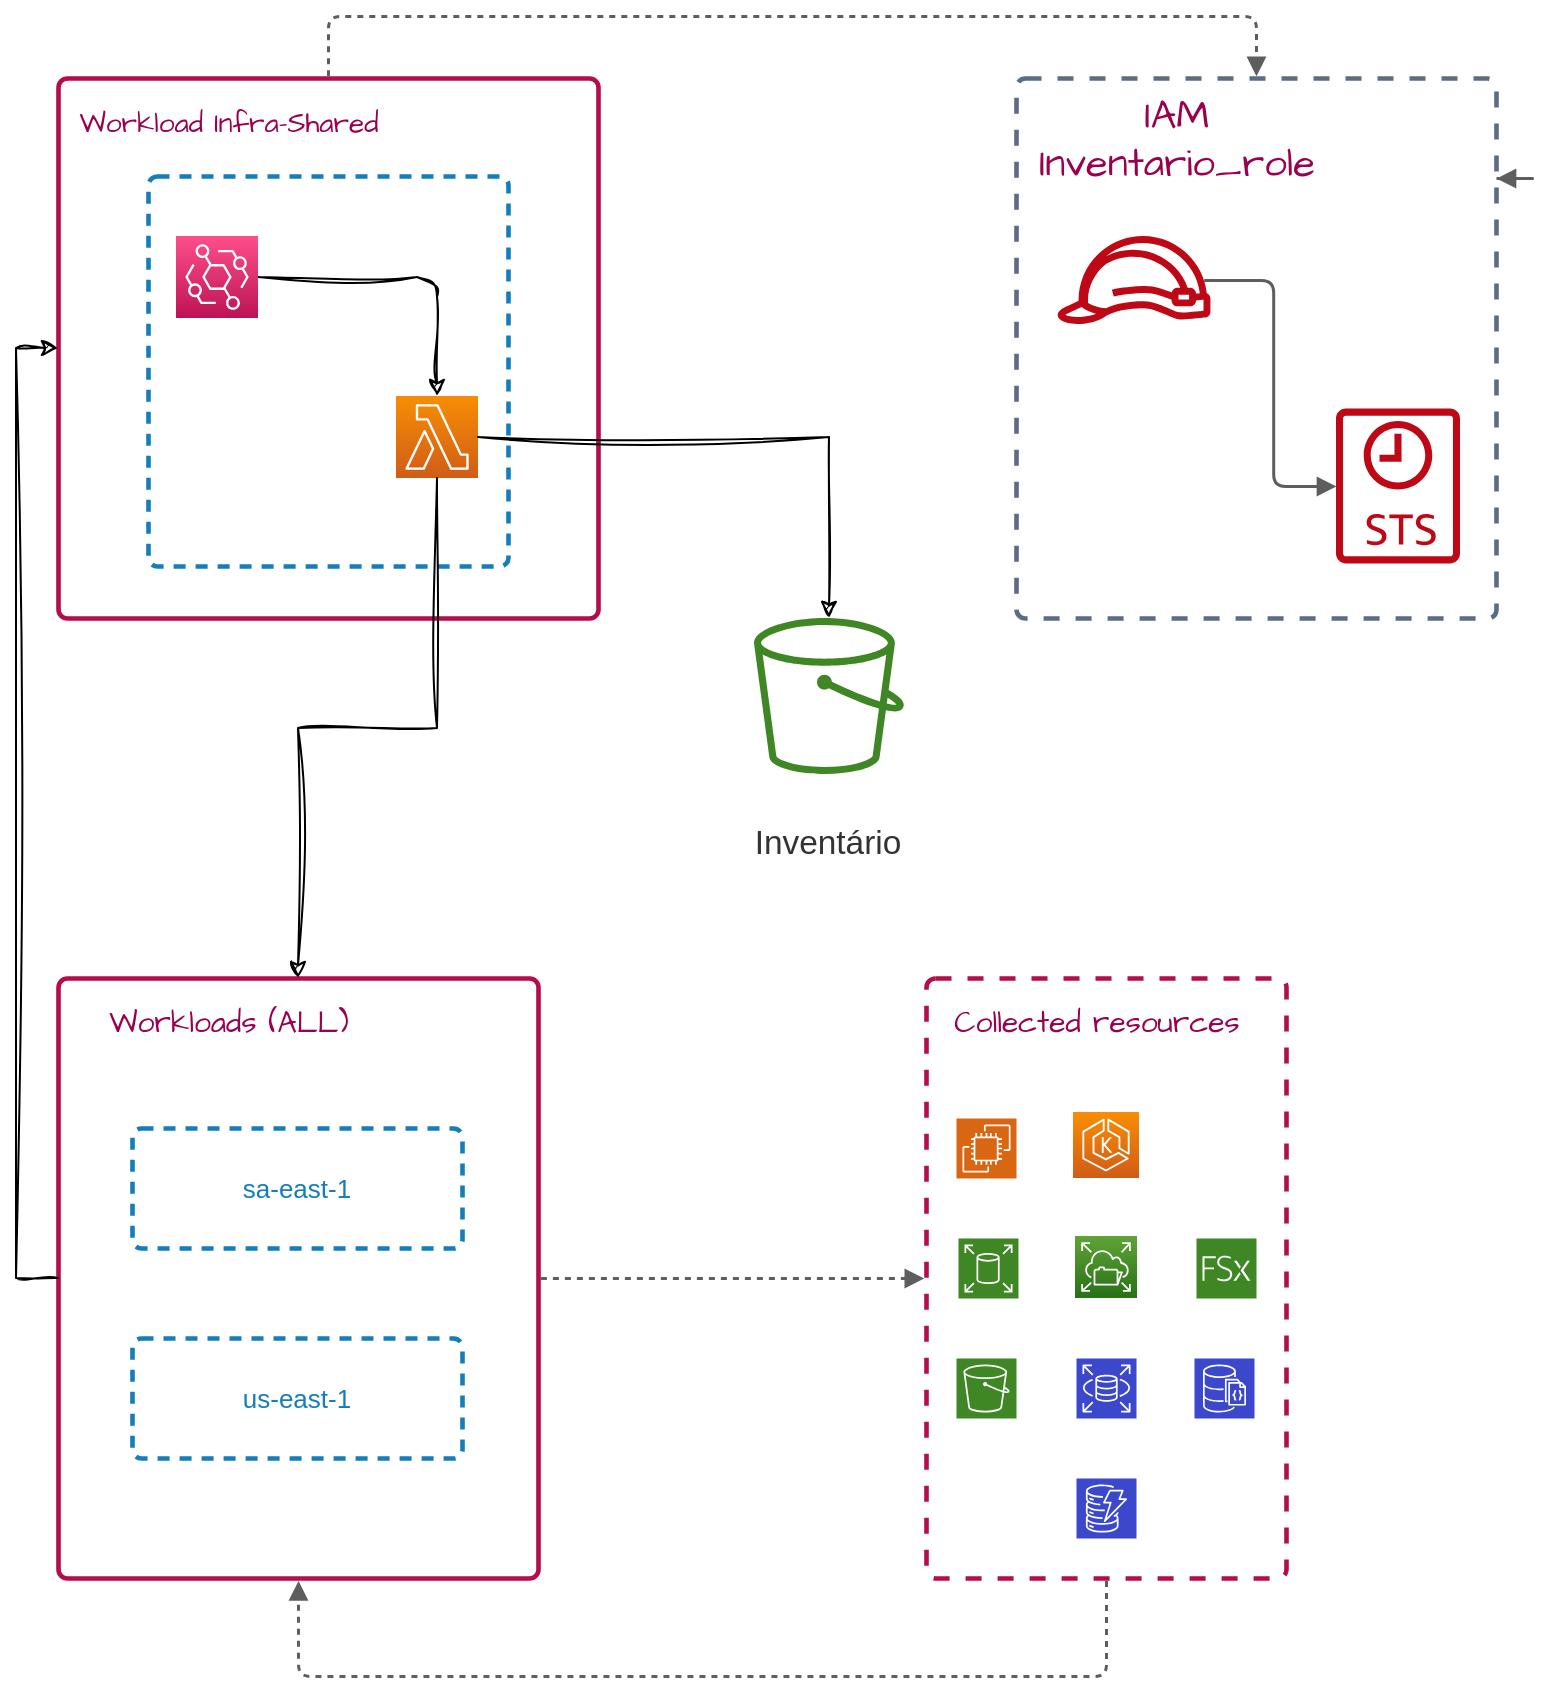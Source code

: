 <mxfile version="21.2.9" type="github">
  <diagram name="Página-1" id="VzRooWuVWmmBLkSY3yeb">
    <mxGraphModel dx="1707" dy="2822" grid="1" gridSize="10" guides="1" tooltips="1" connect="1" arrows="1" fold="1" page="1" pageScale="1" pageWidth="827" pageHeight="1169" math="0" shadow="0">
      <root>
        <mxCell id="0" />
        <mxCell id="1" parent="0" />
        <mxCell id="jStCBAq80HZp-Zrw6Ssf-65" value="" style="html=1;overflow=block;blockSpacing=1;whiteSpace=wrap;fontSize=13;fontColor=#147eba;spacing=0;strokeColor=#147eba;strokeOpacity=100;fillOpacity=0;rounded=1;absoluteArcSize=1;arcSize=9;fillColor=#ffffff;dashed=1;fixDash=1;dashPattern=6 5;strokeWidth=2.3;container=1;pointerEvents=0;collapsible=0;recursiveResize=0;lucidId=LxP5GGNBBhqn;" vertex="1" parent="1">
          <mxGeometry x="-44" y="-1670" width="180" height="195" as="geometry" />
        </mxCell>
        <mxCell id="jStCBAq80HZp-Zrw6Ssf-66" value="" style="html=1;overflow=block;blockSpacing=1;whiteSpace=wrap;fontSize=13;fontColor=#b40c4c;spacing=0;strokeColor=#b40c4c;strokeOpacity=100;fillOpacity=0;rounded=1;absoluteArcSize=1;arcSize=9;fillColor=#ffffff;strokeWidth=2.3;container=1;pointerEvents=0;collapsible=0;recursiveResize=0;lucidId=LxP5gSmfZ6k8;" vertex="1" parent="1">
          <mxGeometry x="-89" y="-1719" width="270" height="270" as="geometry" />
        </mxCell>
        <mxCell id="jStCBAq80HZp-Zrw6Ssf-97" value="" style="sketch=0;points=[[0,0,0],[0.25,0,0],[0.5,0,0],[0.75,0,0],[1,0,0],[0,1,0],[0.25,1,0],[0.5,1,0],[0.75,1,0],[1,1,0],[0,0.25,0],[0,0.5,0],[0,0.75,0],[1,0.25,0],[1,0.5,0],[1,0.75,0]];outlineConnect=0;fontColor=#232F3E;gradientColor=#F78E04;gradientDirection=north;fillColor=#D05C17;strokeColor=#ffffff;dashed=0;verticalLabelPosition=bottom;verticalAlign=top;align=center;html=1;fontSize=12;fontStyle=0;aspect=fixed;shape=mxgraph.aws4.resourceIcon;resIcon=mxgraph.aws4.lambda;hachureGap=4;jiggle=2;curveFitting=1;fontFamily=Architects Daughter;fontSource=https%3A%2F%2Ffonts.googleapis.com%2Fcss%3Ffamily%3DArchitects%2BDaughter;" vertex="1" parent="jStCBAq80HZp-Zrw6Ssf-66">
          <mxGeometry x="169" y="159" width="41" height="41" as="geometry" />
        </mxCell>
        <mxCell id="jStCBAq80HZp-Zrw6Ssf-98" value="&lt;font color=&quot;#99004d&quot; style=&quot;font-size: 14px;&quot;&gt;Workload Infra-Shared&lt;/font&gt;" style="text;html=1;align=center;verticalAlign=middle;resizable=0;points=[];autosize=1;strokeColor=none;fillColor=none;fontSize=20;fontFamily=Architects Daughter;" vertex="1" parent="jStCBAq80HZp-Zrw6Ssf-66">
          <mxGeometry width="170" height="40" as="geometry" />
        </mxCell>
        <mxCell id="jStCBAq80HZp-Zrw6Ssf-105" style="edgeStyle=orthogonalEdgeStyle;sketch=1;hachureGap=4;jiggle=2;curveFitting=1;orthogonalLoop=1;jettySize=auto;html=1;entryX=0.5;entryY=0;entryDx=0;entryDy=0;entryPerimeter=0;fontFamily=Architects Daughter;fontSource=https%3A%2F%2Ffonts.googleapis.com%2Fcss%3Ffamily%3DArchitects%2BDaughter;fontSize=16;rounded=1;jumpStyle=none;" edge="1" parent="jStCBAq80HZp-Zrw6Ssf-66" source="jStCBAq80HZp-Zrw6Ssf-103" target="jStCBAq80HZp-Zrw6Ssf-97">
          <mxGeometry relative="1" as="geometry" />
        </mxCell>
        <mxCell id="jStCBAq80HZp-Zrw6Ssf-103" value="" style="sketch=0;points=[[0,0,0],[0.25,0,0],[0.5,0,0],[0.75,0,0],[1,0,0],[0,1,0],[0.25,1,0],[0.5,1,0],[0.75,1,0],[1,1,0],[0,0.25,0],[0,0.5,0],[0,0.75,0],[1,0.25,0],[1,0.5,0],[1,0.75,0]];outlineConnect=0;fontColor=#232F3E;gradientColor=#FF4F8B;gradientDirection=north;fillColor=#BC1356;strokeColor=#ffffff;dashed=0;verticalLabelPosition=bottom;verticalAlign=top;align=center;html=1;fontSize=12;fontStyle=0;aspect=fixed;shape=mxgraph.aws4.resourceIcon;resIcon=mxgraph.aws4.eventbridge;hachureGap=4;jiggle=2;curveFitting=1;fontFamily=Architects Daughter;fontSource=https%3A%2F%2Ffonts.googleapis.com%2Fcss%3Ffamily%3DArchitects%2BDaughter;" vertex="1" parent="jStCBAq80HZp-Zrw6Ssf-66">
          <mxGeometry x="59" y="79" width="41" height="41" as="geometry" />
        </mxCell>
        <mxCell id="jStCBAq80HZp-Zrw6Ssf-67" value="" style="html=1;overflow=block;blockSpacing=1;whiteSpace=wrap;fontSize=13;fontColor=#b40c4c;spacing=0;strokeColor=#b40c4c;strokeOpacity=100;fillOpacity=0;rounded=1;absoluteArcSize=1;arcSize=9;fillColor=#ffffff;strokeWidth=2.3;container=1;pointerEvents=0;collapsible=0;recursiveResize=0;lucidId=LxP5~-gnvn33;" vertex="1" parent="1">
          <mxGeometry x="-89" y="-1269" width="240" height="300" as="geometry" />
        </mxCell>
        <mxCell id="jStCBAq80HZp-Zrw6Ssf-101" value="&lt;font color=&quot;#99004d&quot; style=&quot;font-size: 15px;&quot;&gt;Workloads (ALL)&lt;/font&gt;" style="text;html=1;align=center;verticalAlign=middle;resizable=0;points=[];autosize=1;strokeColor=none;fillColor=none;fontSize=20;fontFamily=Architects Daughter;" vertex="1" parent="jStCBAq80HZp-Zrw6Ssf-67">
          <mxGeometry x="15" width="140" height="40" as="geometry" />
        </mxCell>
        <mxCell id="jStCBAq80HZp-Zrw6Ssf-68" value="sa-east-1" style="html=1;overflow=block;blockSpacing=1;whiteSpace=wrap;fontSize=13;fontColor=#147eba;spacing=0;strokeColor=#147eba;strokeOpacity=100;fillOpacity=0;rounded=1;absoluteArcSize=1;arcSize=9;fillColor=#ffffff;dashed=1;fixDash=1;dashPattern=6 5;strokeWidth=2.3;container=1;pointerEvents=0;collapsible=0;recursiveResize=0;lucidId=LxP58ap9dD4S;" vertex="1" parent="1">
          <mxGeometry x="-52" y="-1194" width="165" height="60" as="geometry" />
        </mxCell>
        <mxCell id="jStCBAq80HZp-Zrw6Ssf-69" value="us-east-1" style="html=1;overflow=block;blockSpacing=1;whiteSpace=wrap;fontSize=13;fontColor=#147eba;spacing=0;strokeColor=#147eba;strokeOpacity=100;fillOpacity=0;rounded=1;absoluteArcSize=1;arcSize=9;fillColor=#ffffff;dashed=1;fixDash=1;dashPattern=6 5;strokeWidth=2.3;container=1;pointerEvents=0;collapsible=0;recursiveResize=0;lucidId=LxP5Oyb40GwO;" vertex="1" parent="1">
          <mxGeometry x="-52" y="-1089" width="165" height="60" as="geometry" />
        </mxCell>
        <mxCell id="jStCBAq80HZp-Zrw6Ssf-70" value="" style="html=1;overflow=block;blockSpacing=1;whiteSpace=wrap;fontSize=18.5;fontColor=#5a6c86;fontStyle=1;spacing=0;strokeColor=#5a6c86;strokeOpacity=100;fillOpacity=0;rounded=1;absoluteArcSize=1;arcSize=9;fillColor=#ffffff;dashed=1;fixDash=1;dashPattern=8 8;strokeWidth=2.3;container=1;pointerEvents=0;collapsible=0;recursiveResize=0;lucidId=LxP5nYw_OTYY;" vertex="1" parent="1">
          <mxGeometry x="390" y="-1719" width="240" height="270" as="geometry" />
        </mxCell>
        <mxCell id="jStCBAq80HZp-Zrw6Ssf-102" value="&lt;font color=&quot;#99004d&quot; style=&quot;&quot;&gt;&lt;font style=&quot;font-size: 20px;&quot;&gt;IAM&lt;/font&gt;&lt;br&gt;&lt;font style=&quot;font-size: 20px;&quot;&gt;Inventario_role&lt;/font&gt;&lt;/font&gt;" style="text;html=1;align=center;verticalAlign=middle;resizable=0;points=[];autosize=1;strokeColor=none;fillColor=none;fontSize=20;fontFamily=Architects Daughter;" vertex="1" parent="jStCBAq80HZp-Zrw6Ssf-70">
          <mxGeometry width="160" height="60" as="geometry" />
        </mxCell>
        <mxCell id="jStCBAq80HZp-Zrw6Ssf-108" value="" style="sketch=0;outlineConnect=0;fontColor=#232F3E;gradientColor=none;fillColor=#BF0816;strokeColor=none;dashed=0;verticalLabelPosition=bottom;verticalAlign=top;align=center;html=1;fontSize=12;fontStyle=0;aspect=fixed;pointerEvents=1;shape=mxgraph.aws4.role;hachureGap=4;jiggle=2;curveFitting=1;fontFamily=Architects Daughter;fontSource=https%3A%2F%2Ffonts.googleapis.com%2Fcss%3Ffamily%3DArchitects%2BDaughter;" vertex="1" parent="jStCBAq80HZp-Zrw6Ssf-70">
          <mxGeometry x="20.0" y="79" width="78" height="44" as="geometry" />
        </mxCell>
        <mxCell id="jStCBAq80HZp-Zrw6Ssf-109" value="" style="sketch=0;outlineConnect=0;fontColor=#232F3E;gradientColor=none;fillColor=#BF0816;strokeColor=none;dashed=0;verticalLabelPosition=bottom;verticalAlign=top;align=center;html=1;fontSize=12;fontStyle=0;aspect=fixed;pointerEvents=1;shape=mxgraph.aws4.sts_alternate;hachureGap=4;jiggle=2;curveFitting=1;fontFamily=Architects Daughter;fontSource=https%3A%2F%2Ffonts.googleapis.com%2Fcss%3Ffamily%3DArchitects%2BDaughter;" vertex="1" parent="jStCBAq80HZp-Zrw6Ssf-70">
          <mxGeometry x="160" y="165" width="62" height="78" as="geometry" />
        </mxCell>
        <mxCell id="jStCBAq80HZp-Zrw6Ssf-90" value="" style="html=1;jettySize=18;whiteSpace=wrap;fontSize=13;strokeColor=#5E5E5E;strokeWidth=1.5;rounded=1;arcSize=12;edgeStyle=orthogonalEdgeStyle;startArrow=none;endArrow=block;endFill=1;exitX=0.956;exitY=0.5;exitPerimeter=0;entryX=0;entryY=0.5;entryPerimeter=0;lucidId=Y_P5OzAssBBT;" edge="1" parent="jStCBAq80HZp-Zrw6Ssf-70" source="jStCBAq80HZp-Zrw6Ssf-108" target="jStCBAq80HZp-Zrw6Ssf-109">
          <mxGeometry width="100" height="100" relative="1" as="geometry">
            <Array as="points" />
            <mxPoint x="87.36" y="117.5" as="sourcePoint" />
            <mxPoint x="150" y="204" as="targetPoint" />
          </mxGeometry>
        </mxCell>
        <mxCell id="jStCBAq80HZp-Zrw6Ssf-71" value="Inventário" style="html=1;overflow=block;blockSpacing=1;whiteSpace=wrap;fontSize=16.7;fontColor=#333333;spacing=0;fillColor=#ffffff;strokeWidth=1.5;strokeColor=none;lucidId=24P5CM.3enOe;" vertex="1" parent="1">
          <mxGeometry x="206" y="-1359" width="180" height="45" as="geometry" />
        </mxCell>
        <mxCell id="jStCBAq80HZp-Zrw6Ssf-78" value="" style="html=1;overflow=block;blockSpacing=1;whiteSpace=wrap;fontSize=13.3;fontColor=#b40c4c;align=left;spacing=0;verticalAlign=middle;strokeColor=#b40c4c;strokeOpacity=100;fillOpacity=0;rounded=1;absoluteArcSize=1;arcSize=9;fillColor=#ffffff;dashed=1;fixDash=1;dashPattern=8 8;strokeWidth=2.3;container=1;pointerEvents=0;collapsible=0;recursiveResize=0;lucidId=QDP5hamLGUEg;" vertex="1" parent="1">
          <mxGeometry x="345" y="-1269" width="180" height="300" as="geometry" />
        </mxCell>
        <mxCell id="jStCBAq80HZp-Zrw6Ssf-100" value="&lt;font color=&quot;#99004d&quot; style=&quot;font-size: 15px;&quot;&gt;Collected resources&lt;/font&gt;" style="text;html=1;align=center;verticalAlign=middle;resizable=0;points=[];autosize=1;strokeColor=none;fillColor=none;fontSize=20;fontFamily=Architects Daughter;" vertex="1" parent="jStCBAq80HZp-Zrw6Ssf-78">
          <mxGeometry width="170" height="40" as="geometry" />
        </mxCell>
        <mxCell id="jStCBAq80HZp-Zrw6Ssf-115" value="" style="sketch=0;points=[[0,0,0],[0.25,0,0],[0.5,0,0],[0.75,0,0],[1,0,0],[0,1,0],[0.25,1,0],[0.5,1,0],[0.75,1,0],[1,1,0],[0,0.25,0],[0,0.5,0],[0,0.75,0],[1,0.25,0],[1,0.5,0],[1,0.75,0]];outlineConnect=0;fontColor=#232F3E;gradientColor=#F78E04;gradientDirection=north;fillColor=#D05C17;strokeColor=#ffffff;dashed=0;verticalLabelPosition=bottom;verticalAlign=top;align=center;html=1;fontSize=12;fontStyle=0;aspect=fixed;shape=mxgraph.aws4.resourceIcon;resIcon=mxgraph.aws4.eks;hachureGap=4;jiggle=2;curveFitting=1;fontFamily=Architects Daughter;fontSource=https%3A%2F%2Ffonts.googleapis.com%2Fcss%3Ffamily%3DArchitects%2BDaughter;" vertex="1" parent="jStCBAq80HZp-Zrw6Ssf-78">
          <mxGeometry x="73.5" y="67" width="33" height="33" as="geometry" />
        </mxCell>
        <mxCell id="jStCBAq80HZp-Zrw6Ssf-116" value="" style="sketch=0;points=[[0,0,0],[0.25,0,0],[0.5,0,0],[0.75,0,0],[1,0,0],[0,1,0],[0.25,1,0],[0.5,1,0],[0.75,1,0],[1,1,0],[0,0.25,0],[0,0.5,0],[0,0.75,0],[1,0.25,0],[1,0.5,0],[1,0.75,0]];outlineConnect=0;fontColor=#232F3E;gradientColor=#60A337;gradientDirection=north;fillColor=#277116;strokeColor=#ffffff;dashed=0;verticalLabelPosition=bottom;verticalAlign=top;align=center;html=1;fontSize=12;fontStyle=0;aspect=fixed;shape=mxgraph.aws4.resourceIcon;resIcon=mxgraph.aws4.elastic_file_system;hachureGap=4;jiggle=2;curveFitting=1;fontFamily=Architects Daughter;fontSource=https%3A%2F%2Ffonts.googleapis.com%2Fcss%3Ffamily%3DArchitects%2BDaughter;" vertex="1" parent="jStCBAq80HZp-Zrw6Ssf-78">
          <mxGeometry x="74.5" y="129" width="31" height="31" as="geometry" />
        </mxCell>
        <mxCell id="jStCBAq80HZp-Zrw6Ssf-79" value="" style="html=1;overflow=block;blockSpacing=1;whiteSpace=wrap;shape=mxgraph.aws4.resourceIcon;resIcon=mxgraph.aws4.ec2;verticalLabelPosition=bottom;align=center;verticalAlign=top;strokeColor=#ffffff;pointerEvents=1;fontSize=13;spacing=0;strokeOpacity=100;rounded=1;absoluteArcSize=1;arcSize=9;fillColor=#d86613;strokeWidth=2.3;lucidId=VLP564rc3VLV;" vertex="1" parent="1">
          <mxGeometry x="360" y="-1199" width="30" height="30" as="geometry" />
        </mxCell>
        <mxCell id="jStCBAq80HZp-Zrw6Ssf-81" value="" style="html=1;overflow=block;blockSpacing=1;whiteSpace=wrap;shape=mxgraph.aws4.resourceIcon;resIcon=mxgraph.aws4.fsx;labelPosition=center;verticalLabelPosition=bottom;align=center;verticalAlign=top;strokeColor=#ffffff;pointerEvents=1;fontSize=13;spacing=0;strokeOpacity=100;rounded=1;absoluteArcSize=1;arcSize=9;fillColor=#3f8624;strokeWidth=2.3;lucidId=9MP5vk~L6b_T;" vertex="1" parent="1">
          <mxGeometry x="480" y="-1139" width="30" height="30" as="geometry" />
        </mxCell>
        <mxCell id="jStCBAq80HZp-Zrw6Ssf-82" value="" style="html=1;overflow=block;blockSpacing=1;whiteSpace=wrap;shape=mxgraph.aws4.resourceIcon;resIcon=mxgraph.aws4.elastic_block_store;labelPosition=center;verticalLabelPosition=bottom;align=center;verticalAlign=top;strokeColor=#ffffff;pointerEvents=1;fontSize=13;spacing=0;strokeOpacity=100;rounded=1;absoluteArcSize=1;arcSize=9;fillColor=#3f8624;strokeWidth=2.3;lucidId=uNP53A2GF-6j;" vertex="1" parent="1">
          <mxGeometry x="361" y="-1139" width="30" height="30" as="geometry" />
        </mxCell>
        <mxCell id="jStCBAq80HZp-Zrw6Ssf-84" value="" style="html=1;overflow=block;blockSpacing=1;whiteSpace=wrap;shape=image;fontSize=13;spacing=0;strokeColor=none;strokeOpacity=100;strokeWidth=0;image=https://images.lucid.app/images/45615121-0fde-41e3-a332-d0e352b0bb33/content;imageAspect=0;lucidId=YUP5qHfr82i2;" vertex="1" parent="1">
          <mxGeometry x="479" y="-1200" width="32" height="32" as="geometry" />
        </mxCell>
        <mxCell id="jStCBAq80HZp-Zrw6Ssf-85" value="" style="html=1;overflow=block;blockSpacing=1;whiteSpace=wrap;shape=mxgraph.aws4.resourceIcon;resIcon=mxgraph.aws4.s3;labelPosition=center;verticalLabelPosition=bottom;align=center;verticalAlign=top;strokeColor=#ffffff;pointerEvents=1;fontSize=13;spacing=0;strokeOpacity=100;rounded=1;absoluteArcSize=1;arcSize=9;fillColor=#3f8624;strokeWidth=2.3;lucidId=0VP5lnikihRS;" vertex="1" parent="1">
          <mxGeometry x="360" y="-1079" width="30" height="30" as="geometry" />
        </mxCell>
        <mxCell id="jStCBAq80HZp-Zrw6Ssf-86" value="" style="html=1;overflow=block;blockSpacing=1;whiteSpace=wrap;shape=mxgraph.aws4.resourceIcon;resIcon=mxgraph.aws4.rds;verticalLabelPosition=bottom;align=center;verticalAlign=top;strokeColor=#ffffff;pointerEvents=1;fontSize=13;spacing=0;strokeOpacity=100;rounded=1;absoluteArcSize=1;arcSize=9;fillColor=#3b48cc;strokeWidth=2.3;lucidId=CWP5NWTmOiCy;" vertex="1" parent="1">
          <mxGeometry x="420" y="-1079" width="30" height="30" as="geometry" />
        </mxCell>
        <mxCell id="jStCBAq80HZp-Zrw6Ssf-87" value="" style="html=1;overflow=block;blockSpacing=1;whiteSpace=wrap;shape=mxgraph.aws4.resourceIcon;resIcon=mxgraph.aws4.documentdb_with_mongodb_compatibility;verticalLabelPosition=bottom;align=center;verticalAlign=top;strokeColor=#ffffff;pointerEvents=1;fontSize=13;spacing=0;strokeOpacity=100;rounded=1;absoluteArcSize=1;arcSize=9;fillColor=#3b48cc;strokeWidth=2.3;lucidId=9WP5~1O04F0Y;" vertex="1" parent="1">
          <mxGeometry x="479" y="-1079" width="30" height="30" as="geometry" />
        </mxCell>
        <mxCell id="jStCBAq80HZp-Zrw6Ssf-88" value="" style="html=1;overflow=block;blockSpacing=1;whiteSpace=wrap;shape=mxgraph.aws4.resourceIcon;resIcon=mxgraph.aws4.dynamodb;verticalLabelPosition=bottom;align=center;verticalAlign=top;strokeColor=#ffffff;pointerEvents=1;fontSize=13;spacing=0;strokeOpacity=100;rounded=1;absoluteArcSize=1;arcSize=9;fillColor=#3b48cc;strokeWidth=2.3;lucidId=0XP5R61sQiSh;" vertex="1" parent="1">
          <mxGeometry x="420" y="-1019" width="30" height="30" as="geometry" />
        </mxCell>
        <mxCell id="jStCBAq80HZp-Zrw6Ssf-89" value="" style="html=1;jettySize=18;whiteSpace=wrap;fontSize=13;strokeColor=#5E5E5E;dashed=1;fixDash=1;strokeWidth=1.5;rounded=1;arcSize=12;edgeStyle=orthogonalEdgeStyle;startArrow=none;endArrow=block;endFill=1;exitX=1.005;exitY=0.5;exitPerimeter=0;entryX=-0.006;entryY=0.5;entryPerimeter=0;lucidId=l0P5Al1hxcXD;" edge="1" parent="1" source="jStCBAq80HZp-Zrw6Ssf-67" target="jStCBAq80HZp-Zrw6Ssf-78">
          <mxGeometry width="100" height="100" relative="1" as="geometry">
            <Array as="points" />
          </mxGeometry>
        </mxCell>
        <mxCell id="jStCBAq80HZp-Zrw6Ssf-91" value="" style="html=1;jettySize=18;whiteSpace=wrap;fontSize=13;strokeColor=#5E5E5E;strokeWidth=1.5;rounded=1;arcSize=12;edgeStyle=orthogonalEdgeStyle;startArrow=none;endArrow=block;endFill=1;exitY=0.258;exitPerimeter=0;entryY=0.258;entryPerimeter=0;lucidId=C~P5Zth2JD2g;" edge="1" parent="1" source="jStCBAq80HZp-Zrw6Ssf-70" target="jStCBAq80HZp-Zrw6Ssf-70">
          <mxGeometry width="100" height="100" relative="1" as="geometry">
            <Array as="points">
              <mxPoint x="651" y="-1669" generated="1" />
              <mxPoint x="651" y="-1669" generated="1" />
            </Array>
          </mxGeometry>
        </mxCell>
        <mxCell id="jStCBAq80HZp-Zrw6Ssf-92" value="" style="html=1;jettySize=18;whiteSpace=wrap;fontSize=13;strokeColor=#5E5E5E;dashed=1;fixDash=1;strokeWidth=1.5;rounded=1;arcSize=12;edgeStyle=orthogonalEdgeStyle;startArrow=none;endArrow=block;endFill=1;exitX=0.5;exitY=1.004;exitPerimeter=0;entryX=0.5;entryY=1.004;entryPerimeter=0;lucidId=HdD61imAqbCs;" edge="1" parent="1" source="jStCBAq80HZp-Zrw6Ssf-78" target="jStCBAq80HZp-Zrw6Ssf-67">
          <mxGeometry width="100" height="100" relative="1" as="geometry">
            <Array as="points">
              <mxPoint x="435" y="-920" />
              <mxPoint x="31" y="-920" />
            </Array>
          </mxGeometry>
        </mxCell>
        <mxCell id="jStCBAq80HZp-Zrw6Ssf-94" value="" style="html=1;jettySize=18;whiteSpace=wrap;fontSize=13;strokeColor=#5E5E5E;dashed=1;fixDash=1;strokeWidth=1.5;rounded=1;arcSize=12;edgeStyle=orthogonalEdgeStyle;startArrow=none;endArrow=block;endFill=1;exitX=0.5;exitY=-0.004;exitPerimeter=0;entryX=0.5;entryY=-0.004;entryPerimeter=0;lucidId=AeD6Igm9mrJJ;" edge="1" parent="1" source="jStCBAq80HZp-Zrw6Ssf-66" target="jStCBAq80HZp-Zrw6Ssf-70">
          <mxGeometry width="100" height="100" relative="1" as="geometry">
            <Array as="points">
              <mxPoint x="46" y="-1750" />
              <mxPoint x="510" y="-1750" />
            </Array>
          </mxGeometry>
        </mxCell>
        <mxCell id="jStCBAq80HZp-Zrw6Ssf-106" value="" style="sketch=0;outlineConnect=0;fontColor=#232F3E;gradientColor=none;fillColor=#3F8624;strokeColor=none;dashed=0;verticalLabelPosition=bottom;verticalAlign=top;align=center;html=1;fontSize=12;fontStyle=0;aspect=fixed;pointerEvents=1;shape=mxgraph.aws4.bucket;hachureGap=4;jiggle=2;curveFitting=1;fontFamily=Architects Daughter;fontSource=https%3A%2F%2Ffonts.googleapis.com%2Fcss%3Ffamily%3DArchitects%2BDaughter;" vertex="1" parent="1">
          <mxGeometry x="259" y="-1449" width="75" height="78" as="geometry" />
        </mxCell>
        <mxCell id="jStCBAq80HZp-Zrw6Ssf-110" style="edgeStyle=orthogonalEdgeStyle;rounded=0;sketch=1;hachureGap=4;jiggle=2;curveFitting=1;orthogonalLoop=1;jettySize=auto;html=1;fontFamily=Architects Daughter;fontSource=https%3A%2F%2Ffonts.googleapis.com%2Fcss%3Ffamily%3DArchitects%2BDaughter;fontSize=16;" edge="1" parent="1" source="jStCBAq80HZp-Zrw6Ssf-97" target="jStCBAq80HZp-Zrw6Ssf-67">
          <mxGeometry relative="1" as="geometry" />
        </mxCell>
        <mxCell id="jStCBAq80HZp-Zrw6Ssf-113" style="edgeStyle=orthogonalEdgeStyle;rounded=0;sketch=1;hachureGap=4;jiggle=2;curveFitting=1;orthogonalLoop=1;jettySize=auto;html=1;entryX=0;entryY=0.5;entryDx=0;entryDy=0;fontFamily=Architects Daughter;fontSource=https%3A%2F%2Ffonts.googleapis.com%2Fcss%3Ffamily%3DArchitects%2BDaughter;fontSize=16;exitX=0;exitY=0.5;exitDx=0;exitDy=0;" edge="1" parent="1" source="jStCBAq80HZp-Zrw6Ssf-67" target="jStCBAq80HZp-Zrw6Ssf-66">
          <mxGeometry relative="1" as="geometry">
            <mxPoint x="-100" y="-1117" as="sourcePoint" />
            <Array as="points">
              <mxPoint x="-110" y="-1119" />
              <mxPoint x="-110" y="-1584" />
            </Array>
          </mxGeometry>
        </mxCell>
        <mxCell id="jStCBAq80HZp-Zrw6Ssf-114" style="edgeStyle=orthogonalEdgeStyle;rounded=0;sketch=1;hachureGap=4;jiggle=2;curveFitting=1;orthogonalLoop=1;jettySize=auto;html=1;fontFamily=Architects Daughter;fontSource=https%3A%2F%2Ffonts.googleapis.com%2Fcss%3Ffamily%3DArchitects%2BDaughter;fontSize=16;" edge="1" parent="1" source="jStCBAq80HZp-Zrw6Ssf-97" target="jStCBAq80HZp-Zrw6Ssf-106">
          <mxGeometry relative="1" as="geometry" />
        </mxCell>
      </root>
    </mxGraphModel>
  </diagram>
</mxfile>
